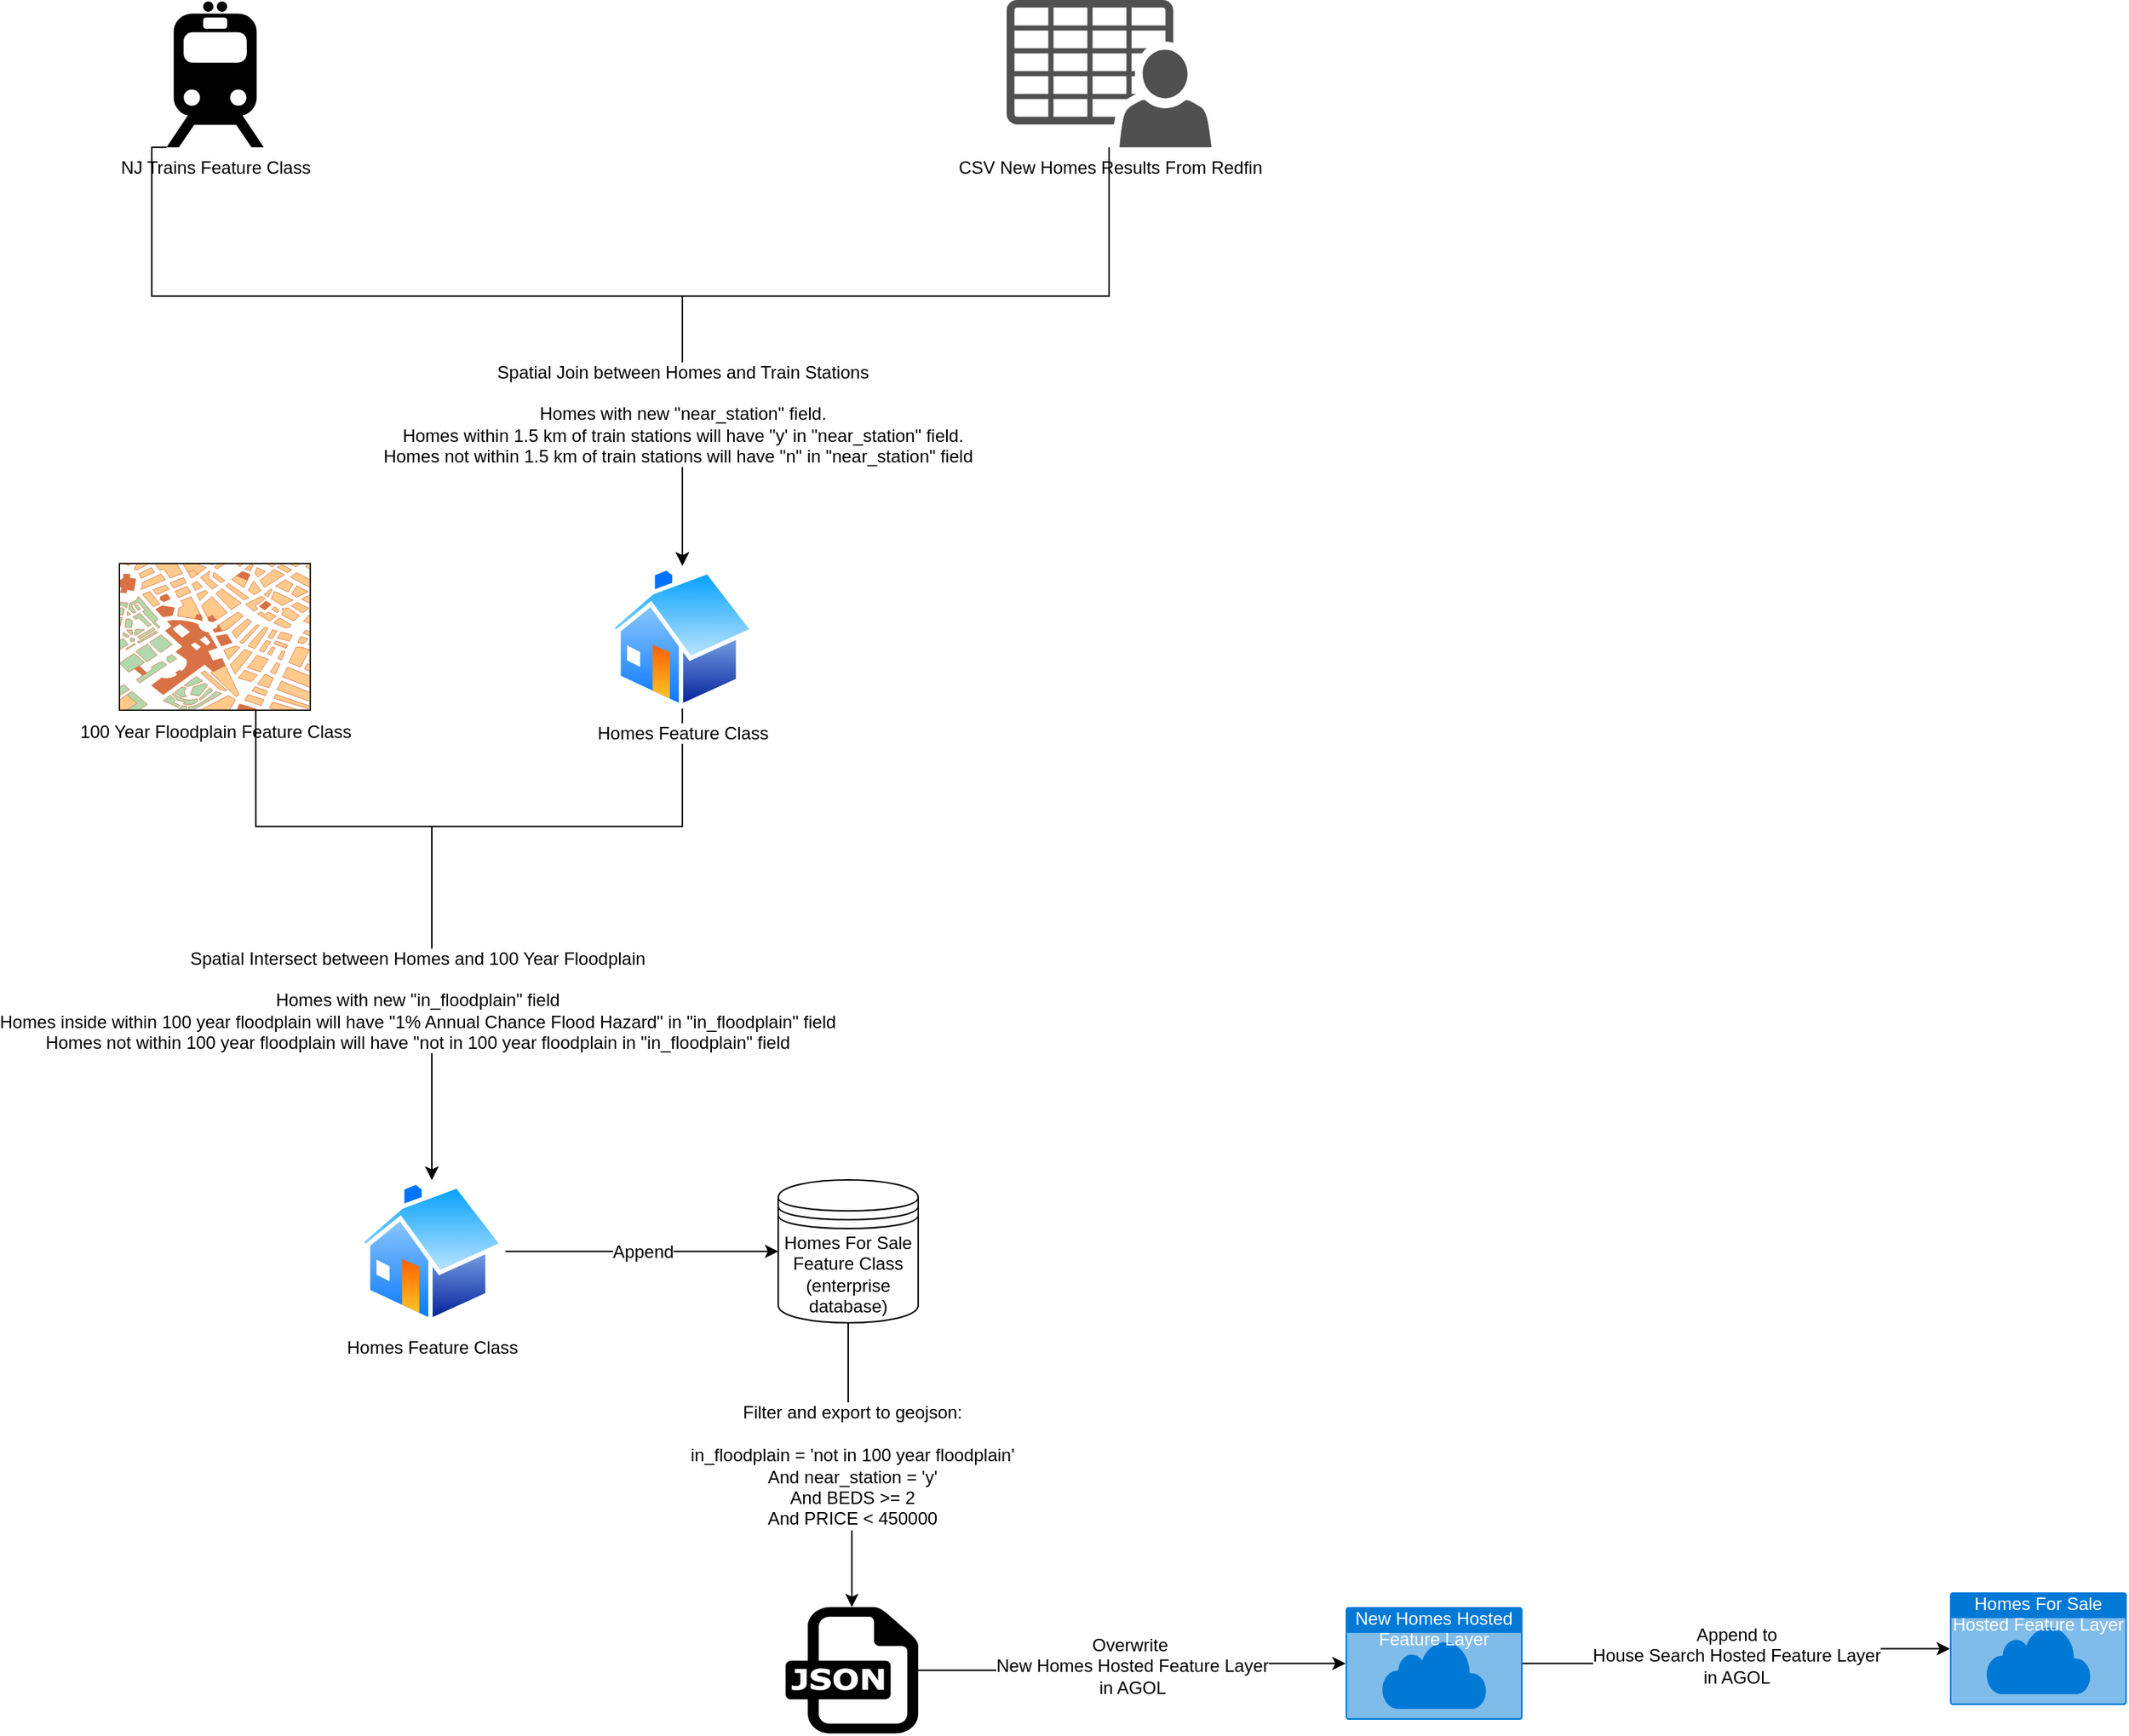 <mxfile version="28.0.6">
  <diagram name="Page-1" id="VLCMSRz3HSYEYuNGWguX">
    <mxGraphModel dx="1491" dy="750" grid="1" gridSize="10" guides="1" tooltips="1" connect="1" arrows="1" fold="1" page="1" pageScale="1" pageWidth="850" pageHeight="1100" math="0" shadow="0">
      <root>
        <mxCell id="0" />
        <mxCell id="1" parent="0" />
        <mxCell id="ck9S0QmS60fotY5qGfUJ-1" value="" style="edgeStyle=orthogonalEdgeStyle;rounded=0;orthogonalLoop=1;jettySize=auto;html=1;entryX=0.5;entryY=0;entryDx=0;entryDy=0;" edge="1" parent="1" source="ck9S0QmS60fotY5qGfUJ-2" target="ck9S0QmS60fotY5qGfUJ-10">
          <mxGeometry relative="1" as="geometry">
            <mxPoint x="550.5" y="751" as="targetPoint" />
            <Array as="points">
              <mxPoint x="832" y="531" />
              <mxPoint x="542" y="531" />
            </Array>
          </mxGeometry>
        </mxCell>
        <mxCell id="ck9S0QmS60fotY5qGfUJ-2" value="CSV New Homes Results From Redfin" style="sketch=0;pointerEvents=1;shadow=0;dashed=0;html=1;strokeColor=none;fillColor=#505050;labelPosition=center;verticalLabelPosition=bottom;verticalAlign=top;outlineConnect=0;align=center;shape=mxgraph.office.users.csv_file;" vertex="1" parent="1">
          <mxGeometry x="762" y="330" width="139" height="100" as="geometry" />
        </mxCell>
        <mxCell id="ck9S0QmS60fotY5qGfUJ-3" style="edgeStyle=orthogonalEdgeStyle;rounded=0;orthogonalLoop=1;jettySize=auto;html=1;exitX=0;exitY=1;exitDx=0;exitDy=0;exitPerimeter=0;" edge="1" parent="1" source="ck9S0QmS60fotY5qGfUJ-7" target="ck9S0QmS60fotY5qGfUJ-10">
          <mxGeometry relative="1" as="geometry">
            <mxPoint x="743.5" y="601" as="sourcePoint" />
            <mxPoint x="550.5" y="751" as="targetPoint" />
            <Array as="points">
              <mxPoint x="182" y="430" />
              <mxPoint x="182" y="531" />
              <mxPoint x="542" y="531" />
            </Array>
          </mxGeometry>
        </mxCell>
        <mxCell id="ck9S0QmS60fotY5qGfUJ-4" value="Spatial Join between Homes and Train Stations&lt;div&gt;&lt;br&gt;&lt;/div&gt;&lt;div&gt;Homes with new &quot;near_station&quot; field.&lt;/div&gt;&lt;div&gt;Homes within 1.5 km of train stations will have &quot;y&#39; in &quot;near_station&quot; field.&lt;/div&gt;&lt;div&gt;Homes not within 1.5 km of train stations will have &quot;n&quot; in &quot;near_station&quot; field&amp;nbsp;&amp;nbsp;&lt;/div&gt;" style="edgeLabel;html=1;align=center;verticalAlign=middle;resizable=0;points=[];fontSize=12;" vertex="1" connectable="0" parent="ck9S0QmS60fotY5qGfUJ-3">
          <mxGeometry x="0.762" y="3" relative="1" as="geometry">
            <mxPoint x="-3" y="-25" as="offset" />
          </mxGeometry>
        </mxCell>
        <mxCell id="ck9S0QmS60fotY5qGfUJ-5" style="edgeStyle=orthogonalEdgeStyle;rounded=0;orthogonalLoop=1;jettySize=auto;html=1;entryX=0.5;entryY=0;entryDx=0;entryDy=0;exitX=0.5;exitY=1;exitDx=0;exitDy=0;" edge="1" parent="1" source="ck9S0QmS60fotY5qGfUJ-10" target="ck9S0QmS60fotY5qGfUJ-13">
          <mxGeometry relative="1" as="geometry">
            <mxPoint x="1358.67" y="611" as="sourcePoint" />
            <mxPoint x="647" y="1221.2" as="targetPoint" />
            <Array as="points">
              <mxPoint x="542" y="891" />
              <mxPoint x="372" y="891" />
            </Array>
          </mxGeometry>
        </mxCell>
        <mxCell id="ck9S0QmS60fotY5qGfUJ-6" value="100 Year Floodplain Feature Class" style="verticalLabelPosition=bottom;shadow=0;dashed=0;align=center;html=1;verticalAlign=top;strokeWidth=1;shape=mxgraph.mockup.misc.map;" vertex="1" parent="1">
          <mxGeometry x="160" y="712.5" width="130" height="100" as="geometry" />
        </mxCell>
        <mxCell id="ck9S0QmS60fotY5qGfUJ-7" value="NJ Trains Feature Class" style="shape=mxgraph.signs.transportation.train_2;html=1;pointerEvents=1;fillColor=#000000;strokeColor=none;verticalLabelPosition=bottom;verticalAlign=top;align=center;" vertex="1" parent="1">
          <mxGeometry x="192" y="331" width="66" height="99" as="geometry" />
        </mxCell>
        <mxCell id="ck9S0QmS60fotY5qGfUJ-8" value="" style="edgeStyle=orthogonalEdgeStyle;rounded=0;orthogonalLoop=1;jettySize=auto;html=1;entryX=0.5;entryY=0;entryDx=0;entryDy=0;exitX=0.712;exitY=0.998;exitDx=0;exitDy=0;exitPerimeter=0;" edge="1" parent="1" source="ck9S0QmS60fotY5qGfUJ-6" target="ck9S0QmS60fotY5qGfUJ-13">
          <mxGeometry relative="1" as="geometry">
            <Array as="points">
              <mxPoint x="253" y="891" />
              <mxPoint x="372" y="891" />
            </Array>
          </mxGeometry>
        </mxCell>
        <mxCell id="ck9S0QmS60fotY5qGfUJ-9" value="Spatial Intersect between Homes and 100 Year Floodplain&lt;div&gt;&lt;br&gt;&lt;/div&gt;&lt;div&gt;Homes with new &quot;in_floodplain&quot; field&lt;/div&gt;&lt;div&gt;Homes inside within 100 year floodplain will have &quot;1% Annual Chance Flood Hazard&quot; in &quot;in_floodplain&quot; field&lt;/div&gt;&lt;div&gt;Homes not within 100 year floodplain will have &quot;not in 100 year floodplain in &quot;in_floodplain&quot; field&lt;/div&gt;" style="edgeLabel;html=1;align=center;verticalAlign=middle;resizable=0;points=[];fontSize=12;" vertex="1" connectable="0" parent="ck9S0QmS60fotY5qGfUJ-8">
          <mxGeometry x="0.9" y="1" relative="1" as="geometry">
            <mxPoint x="-11" y="-100" as="offset" />
          </mxGeometry>
        </mxCell>
        <mxCell id="ck9S0QmS60fotY5qGfUJ-10" value="Homes Feature Class" style="image;aspect=fixed;perimeter=ellipsePerimeter;html=1;align=center;shadow=0;dashed=0;spacingTop=3;image=img/lib/active_directory/home.svg;" vertex="1" parent="1">
          <mxGeometry x="492" y="714" width="100" height="97" as="geometry" />
        </mxCell>
        <mxCell id="ck9S0QmS60fotY5qGfUJ-11" value="Append" style="edgeStyle=orthogonalEdgeStyle;rounded=0;orthogonalLoop=1;jettySize=auto;html=1;fontSize=12;" edge="1" parent="1" source="ck9S0QmS60fotY5qGfUJ-13" target="ck9S0QmS60fotY5qGfUJ-14">
          <mxGeometry relative="1" as="geometry" />
        </mxCell>
        <mxCell id="ck9S0QmS60fotY5qGfUJ-12" value="Filter and export to geojson:&lt;div&gt;&lt;br&gt;&lt;div&gt;&amp;nbsp;in_floodplain = &#39;not in 100 year floodplain&#39;&amp;nbsp;&lt;/div&gt;&lt;div&gt;And near_station = &#39;y&#39;&lt;/div&gt;&lt;div&gt;&amp;nbsp;And BEDS &amp;gt;= 2&amp;nbsp;&lt;/div&gt;&lt;div&gt;And PRICE &amp;lt; 450000&lt;/div&gt;&lt;/div&gt;" style="edgeStyle=orthogonalEdgeStyle;rounded=0;orthogonalLoop=1;jettySize=auto;html=1;fontSize=12;exitX=0.5;exitY=1;exitDx=0;exitDy=0;" edge="1" parent="1" source="ck9S0QmS60fotY5qGfUJ-14" target="ck9S0QmS60fotY5qGfUJ-19">
          <mxGeometry x="0.006" relative="1" as="geometry">
            <mxPoint as="offset" />
            <mxPoint x="647" y="1421" as="targetPoint" />
          </mxGeometry>
        </mxCell>
        <mxCell id="ck9S0QmS60fotY5qGfUJ-13" value="Homes Feature Class" style="image;aspect=fixed;perimeter=ellipsePerimeter;html=1;align=center;shadow=0;dashed=0;spacingTop=3;image=img/lib/active_directory/home.svg;" vertex="1" parent="1">
          <mxGeometry x="322" y="1131" width="100" height="97" as="geometry" />
        </mxCell>
        <mxCell id="ck9S0QmS60fotY5qGfUJ-14" value="Homes For Sale Feature Class (enterprise database)" style="shape=datastore;whiteSpace=wrap;html=1;" vertex="1" parent="1">
          <mxGeometry x="607" y="1131" width="95" height="97" as="geometry" />
        </mxCell>
        <mxCell id="ck9S0QmS60fotY5qGfUJ-15" value="Overwrite&amp;nbsp;&lt;div&gt;New Homes Hosted Feature Layer&lt;/div&gt;&lt;div&gt;in AGOL&lt;/div&gt;" style="edgeStyle=orthogonalEdgeStyle;rounded=0;orthogonalLoop=1;jettySize=auto;html=1;fontSize=12;" edge="1" parent="1" source="ck9S0QmS60fotY5qGfUJ-19" target="ck9S0QmS60fotY5qGfUJ-17">
          <mxGeometry relative="1" as="geometry">
            <mxPoint x="697.0" y="1469.467" as="sourcePoint" />
          </mxGeometry>
        </mxCell>
        <mxCell id="ck9S0QmS60fotY5qGfUJ-16" value="Append to&lt;div&gt;House Search Hosted Feature Layer&lt;/div&gt;&lt;div&gt;in AGOL&lt;/div&gt;" style="edgeStyle=orthogonalEdgeStyle;rounded=0;orthogonalLoop=1;jettySize=auto;html=1;fontSize=12;" edge="1" parent="1" source="ck9S0QmS60fotY5qGfUJ-17" target="ck9S0QmS60fotY5qGfUJ-18">
          <mxGeometry relative="1" as="geometry" />
        </mxCell>
        <mxCell id="ck9S0QmS60fotY5qGfUJ-17" value="New Homes Hosted Feature Layer" style="html=1;whiteSpace=wrap;strokeColor=none;fillColor=#0079D6;labelPosition=center;verticalLabelPosition=middle;verticalAlign=top;align=center;fontSize=12;outlineConnect=0;spacingTop=-6;fontColor=#FFFFFF;sketch=0;shape=mxgraph.sitemap.cloud;" vertex="1" parent="1">
          <mxGeometry x="992" y="1421" width="120" height="76.5" as="geometry" />
        </mxCell>
        <mxCell id="ck9S0QmS60fotY5qGfUJ-18" value="Homes For Sale Hosted Feature Layer" style="html=1;whiteSpace=wrap;strokeColor=none;fillColor=#0079D6;labelPosition=center;verticalLabelPosition=middle;verticalAlign=top;align=center;fontSize=12;outlineConnect=0;spacingTop=-6;fontColor=#FFFFFF;sketch=0;shape=mxgraph.sitemap.cloud;" vertex="1" parent="1">
          <mxGeometry x="1402" y="1411" width="120" height="76.5" as="geometry" />
        </mxCell>
        <mxCell id="ck9S0QmS60fotY5qGfUJ-19" value="" style="dashed=0;outlineConnect=0;html=1;align=center;labelPosition=center;verticalLabelPosition=bottom;verticalAlign=top;shape=mxgraph.weblogos.json" vertex="1" parent="1">
          <mxGeometry x="612" y="1421" width="90" height="85.8" as="geometry" />
        </mxCell>
      </root>
    </mxGraphModel>
  </diagram>
</mxfile>
